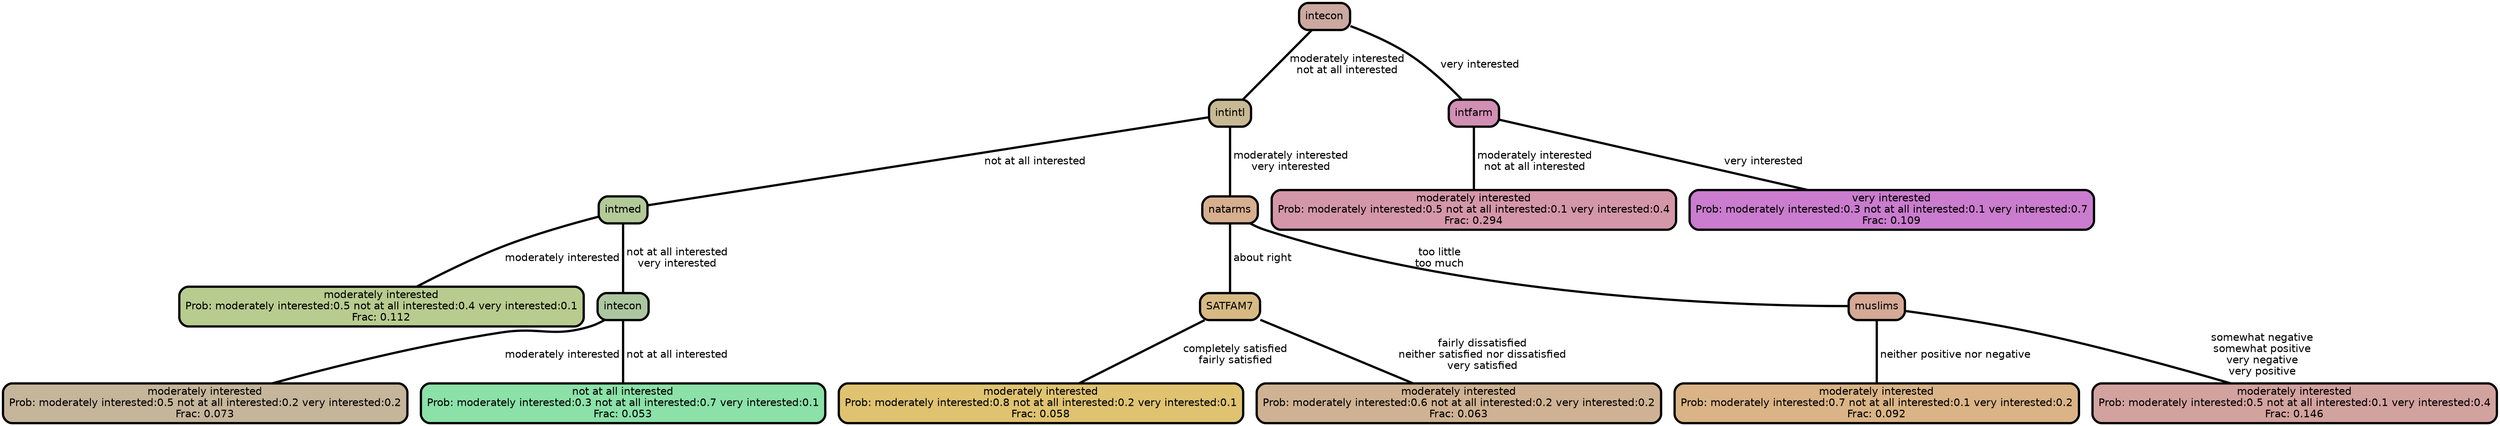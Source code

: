 graph Tree {
node [shape=box, style="filled, rounded",color="black",penwidth="3",fontcolor="black",                 fontname=helvetica] ;
graph [ranksep="0 equally", splines=straight,                 bgcolor=transparent, dpi=200] ;
edge [fontname=helvetica, color=black] ;
0 [label="moderately interested
Prob: moderately interested:0.5 not at all interested:0.4 very interested:0.1
Frac: 0.112", fillcolor="#b8cc8f"] ;
1 [label="intmed", fillcolor="#b2c998"] ;
2 [label="moderately interested
Prob: moderately interested:0.5 not at all interested:0.2 very interested:0.2
Frac: 0.073", fillcolor="#c5b59a"] ;
3 [label="intecon", fillcolor="#acc7a0"] ;
4 [label="not at all interested
Prob: moderately interested:0.3 not at all interested:0.7 very interested:0.1
Frac: 0.053", fillcolor="#8be1a8"] ;
5 [label="intintl", fillcolor="#c7b993"] ;
6 [label="moderately interested
Prob: moderately interested:0.8 not at all interested:0.2 very interested:0.1
Frac: 0.058", fillcolor="#dfc371"] ;
7 [label="SATFAM7", fillcolor="#d7ba83"] ;
8 [label="moderately interested
Prob: moderately interested:0.6 not at all interested:0.2 very interested:0.2
Frac: 0.063", fillcolor="#cfb293"] ;
9 [label="natarms", fillcolor="#d6af8f"] ;
10 [label="moderately interested
Prob: moderately interested:0.7 not at all interested:0.1 very interested:0.2
Frac: 0.092", fillcolor="#dab486"] ;
11 [label="muslims", fillcolor="#d5a995"] ;
12 [label="moderately interested
Prob: moderately interested:0.5 not at all interested:0.1 very interested:0.4
Frac: 0.146", fillcolor="#d2a29f"] ;
13 [label="intecon", fillcolor="#cba9a0"] ;
14 [label="moderately interested
Prob: moderately interested:0.5 not at all interested:0.1 very interested:0.4
Frac: 0.294", fillcolor="#d497a9"] ;
15 [label="intfarm", fillcolor="#d18fb3"] ;
16 [label="very interested
Prob: moderately interested:0.3 not at all interested:0.1 very interested:0.7
Frac: 0.109", fillcolor="#ca7cce"] ;
1 -- 0 [label=" moderately interested",penwidth=3] ;
1 -- 3 [label=" not at all interested\n very interested",penwidth=3] ;
3 -- 2 [label=" moderately interested",penwidth=3] ;
3 -- 4 [label=" not at all interested",penwidth=3] ;
5 -- 1 [label=" not at all interested",penwidth=3] ;
5 -- 9 [label=" moderately interested\n very interested",penwidth=3] ;
7 -- 6 [label=" completely satisfied\n fairly satisfied",penwidth=3] ;
7 -- 8 [label=" fairly dissatisfied\n neither satisfied nor dissatisfied\n very satisfied",penwidth=3] ;
9 -- 7 [label=" about right",penwidth=3] ;
9 -- 11 [label=" too little\n too much",penwidth=3] ;
11 -- 10 [label=" neither positive nor negative",penwidth=3] ;
11 -- 12 [label=" somewhat negative\n somewhat positive\n very negative\n very positive",penwidth=3] ;
13 -- 5 [label=" moderately interested\n not at all interested",penwidth=3] ;
13 -- 15 [label=" very interested",penwidth=3] ;
15 -- 14 [label=" moderately interested\n not at all interested",penwidth=3] ;
15 -- 16 [label=" very interested",penwidth=3] ;
{rank = same;}}